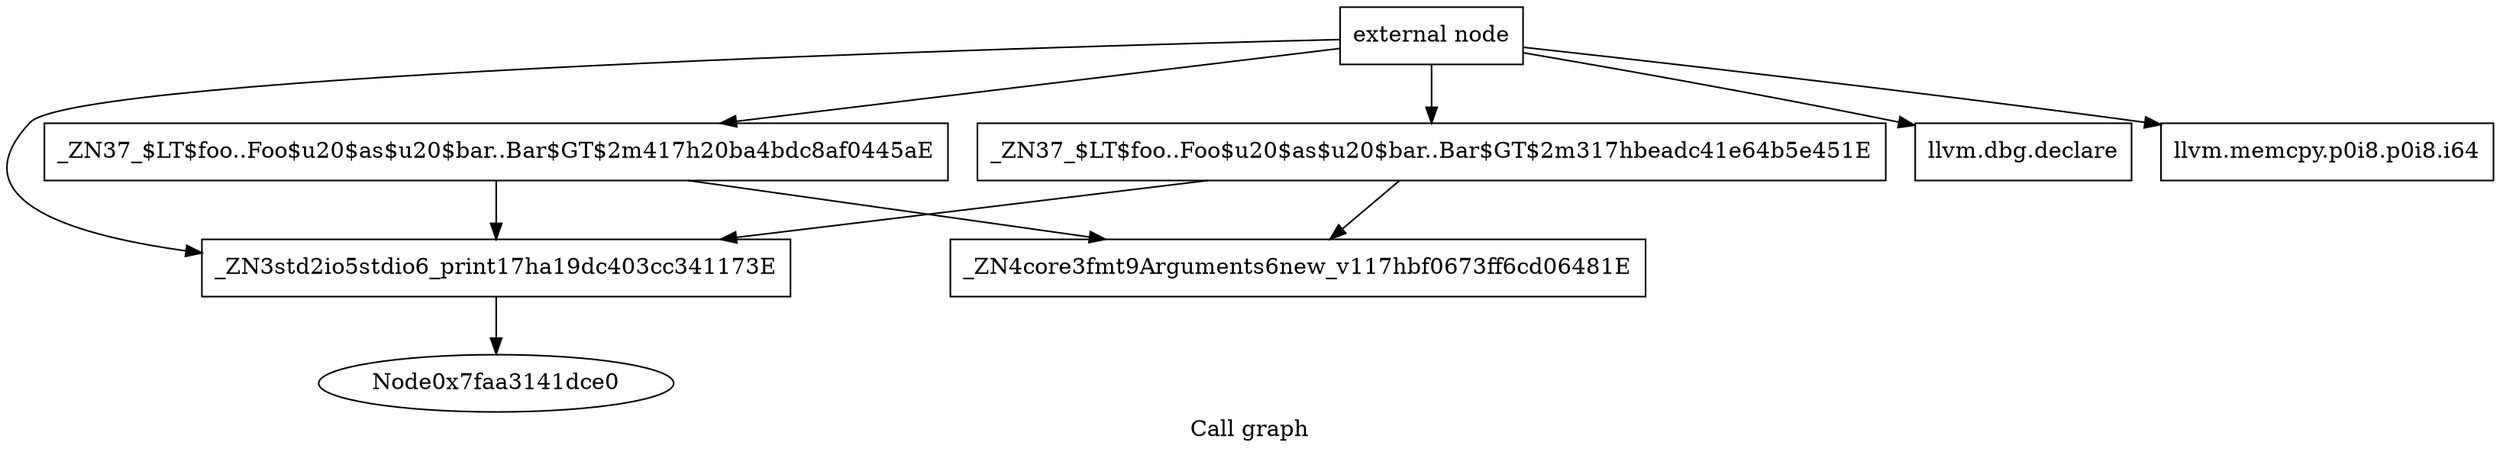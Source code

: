 digraph "Call graph" {
	label="Call graph";

	Node0x7faa3141df00 [shape=record,label="{external node}"];
	Node0x7faa3141df00 -> Node0x7faa3141d780;
	Node0x7faa3141df00 -> Node0x7faa3141bac0;
	Node0x7faa3141df00 -> Node0x7faa3141bb70;
	Node0x7faa3141df00 -> Node0x7faa3141bc50;
	Node0x7faa3141df00 -> Node0x7faa3141f020;
	Node0x7faa3141bb70 [shape=record,label="{llvm.dbg.declare}"];
	Node0x7faa3141bc50 [shape=record,label="{llvm.memcpy.p0i8.p0i8.i64}"];
	Node0x7faa3141f020 [shape=record,label="{_ZN3std2io5stdio6_print17ha19dc403cc341173E}"];
	Node0x7faa3141f020 -> Node0x7faa3141dce0;
	Node0x7faa3141dba0 [shape=record,label="{_ZN4core3fmt9Arguments6new_v117hbf0673ff6cd06481E}"];
	Node0x7faa3141d780 [shape=record,label="{_ZN37_$LT$foo..Foo$u20$as$u20$bar..Bar$GT$2m317hbeadc41e64b5e451E}"];
	Node0x7faa3141d780 -> Node0x7faa3141dba0;
	Node0x7faa3141d780 -> Node0x7faa3141f020;
	Node0x7faa3141bac0 [shape=record,label="{_ZN37_$LT$foo..Foo$u20$as$u20$bar..Bar$GT$2m417h20ba4bdc8af0445aE}"];
	Node0x7faa3141bac0 -> Node0x7faa3141dba0;
	Node0x7faa3141bac0 -> Node0x7faa3141f020;
}
